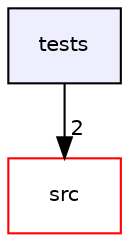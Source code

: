 digraph "tests" {
  compound=true
  node [ fontsize="10", fontname="Helvetica"];
  edge [ labelfontsize="10", labelfontname="Helvetica"];
  dir_59425e443f801f1f2fd8bbe4959a3ccf [shape=box, label="tests", style="filled", fillcolor="#eeeeff", pencolor="black", URL="dir_59425e443f801f1f2fd8bbe4959a3ccf.html"];
  dir_68267d1309a1af8e8297ef4c3efbcdba [shape=box label="src" fillcolor="white" style="filled" color="red" URL="dir_68267d1309a1af8e8297ef4c3efbcdba.html"];
  dir_59425e443f801f1f2fd8bbe4959a3ccf->dir_68267d1309a1af8e8297ef4c3efbcdba [headlabel="2", labeldistance=1.5 headhref="dir_000004_000000.html"];
}
